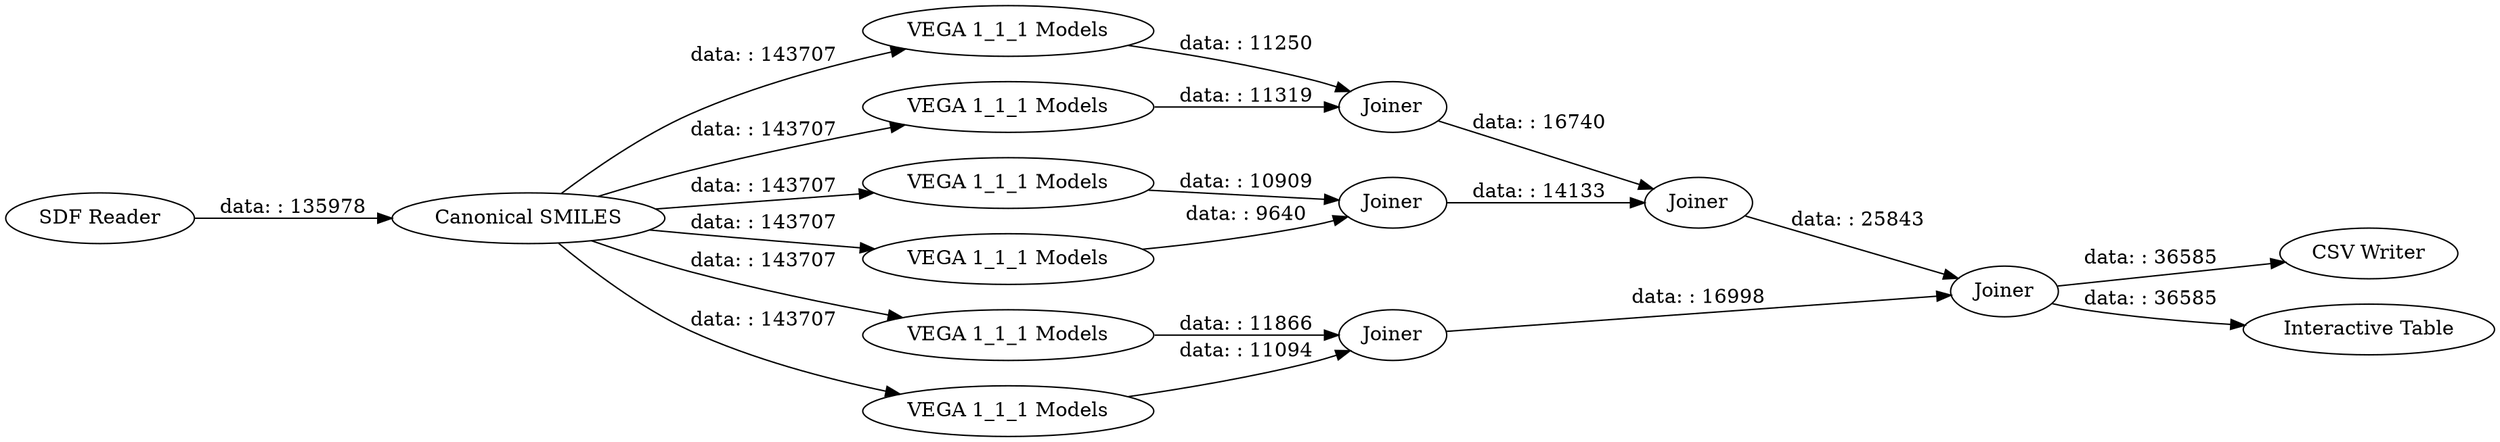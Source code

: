 digraph {
	"-3630113302876409372_44" [label=Joiner]
	"-3630113302876409372_36" [label="VEGA 1_1_1 Models"]
	"-3630113302876409372_43" [label=Joiner]
	"-3630113302876409372_39" [label="VEGA 1_1_1 Models"]
	"-3630113302876409372_41" [label=Joiner]
	"-3630113302876409372_50" [label="CSV Writer"]
	"-3630113302876409372_35" [label="VEGA 1_1_1 Models"]
	"-3630113302876409372_37" [label="VEGA 1_1_1 Models"]
	"-3630113302876409372_30" [label="VEGA 1_1_1 Models"]
	"-3630113302876409372_32" [label="Canonical SMILES"]
	"-3630113302876409372_49" [label="SDF Reader"]
	"-3630113302876409372_38" [label="VEGA 1_1_1 Models"]
	"-3630113302876409372_40" [label=Joiner]
	"-3630113302876409372_42" [label=Joiner]
	"-3630113302876409372_34" [label="Interactive Table"]
	"-3630113302876409372_36" -> "-3630113302876409372_41" [label="data: : 10909"]
	"-3630113302876409372_40" -> "-3630113302876409372_43" [label="data: : 16740"]
	"-3630113302876409372_37" -> "-3630113302876409372_41" [label="data: : 9640"]
	"-3630113302876409372_32" -> "-3630113302876409372_30" [label="data: : 143707"]
	"-3630113302876409372_42" -> "-3630113302876409372_44" [label="data: : 16998"]
	"-3630113302876409372_43" -> "-3630113302876409372_44" [label="data: : 25843"]
	"-3630113302876409372_32" -> "-3630113302876409372_36" [label="data: : 143707"]
	"-3630113302876409372_32" -> "-3630113302876409372_38" [label="data: : 143707"]
	"-3630113302876409372_41" -> "-3630113302876409372_43" [label="data: : 14133"]
	"-3630113302876409372_38" -> "-3630113302876409372_42" [label="data: : 11866"]
	"-3630113302876409372_32" -> "-3630113302876409372_35" [label="data: : 143707"]
	"-3630113302876409372_30" -> "-3630113302876409372_40" [label="data: : 11319"]
	"-3630113302876409372_44" -> "-3630113302876409372_50" [label="data: : 36585"]
	"-3630113302876409372_32" -> "-3630113302876409372_37" [label="data: : 143707"]
	"-3630113302876409372_39" -> "-3630113302876409372_42" [label="data: : 11094"]
	"-3630113302876409372_35" -> "-3630113302876409372_40" [label="data: : 11250"]
	"-3630113302876409372_32" -> "-3630113302876409372_39" [label="data: : 143707"]
	"-3630113302876409372_49" -> "-3630113302876409372_32" [label="data: : 135978"]
	"-3630113302876409372_44" -> "-3630113302876409372_34" [label="data: : 36585"]
	rankdir=LR
}
